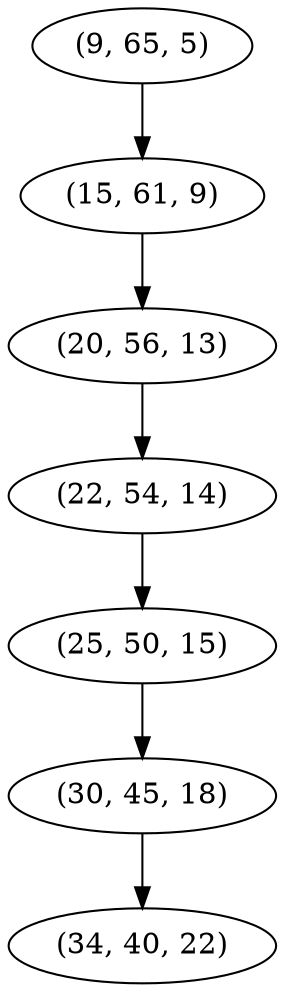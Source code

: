 digraph tree {
    "(9, 65, 5)";
    "(15, 61, 9)";
    "(20, 56, 13)";
    "(22, 54, 14)";
    "(25, 50, 15)";
    "(30, 45, 18)";
    "(34, 40, 22)";
    "(9, 65, 5)" -> "(15, 61, 9)";
    "(15, 61, 9)" -> "(20, 56, 13)";
    "(20, 56, 13)" -> "(22, 54, 14)";
    "(22, 54, 14)" -> "(25, 50, 15)";
    "(25, 50, 15)" -> "(30, 45, 18)";
    "(30, 45, 18)" -> "(34, 40, 22)";
}

